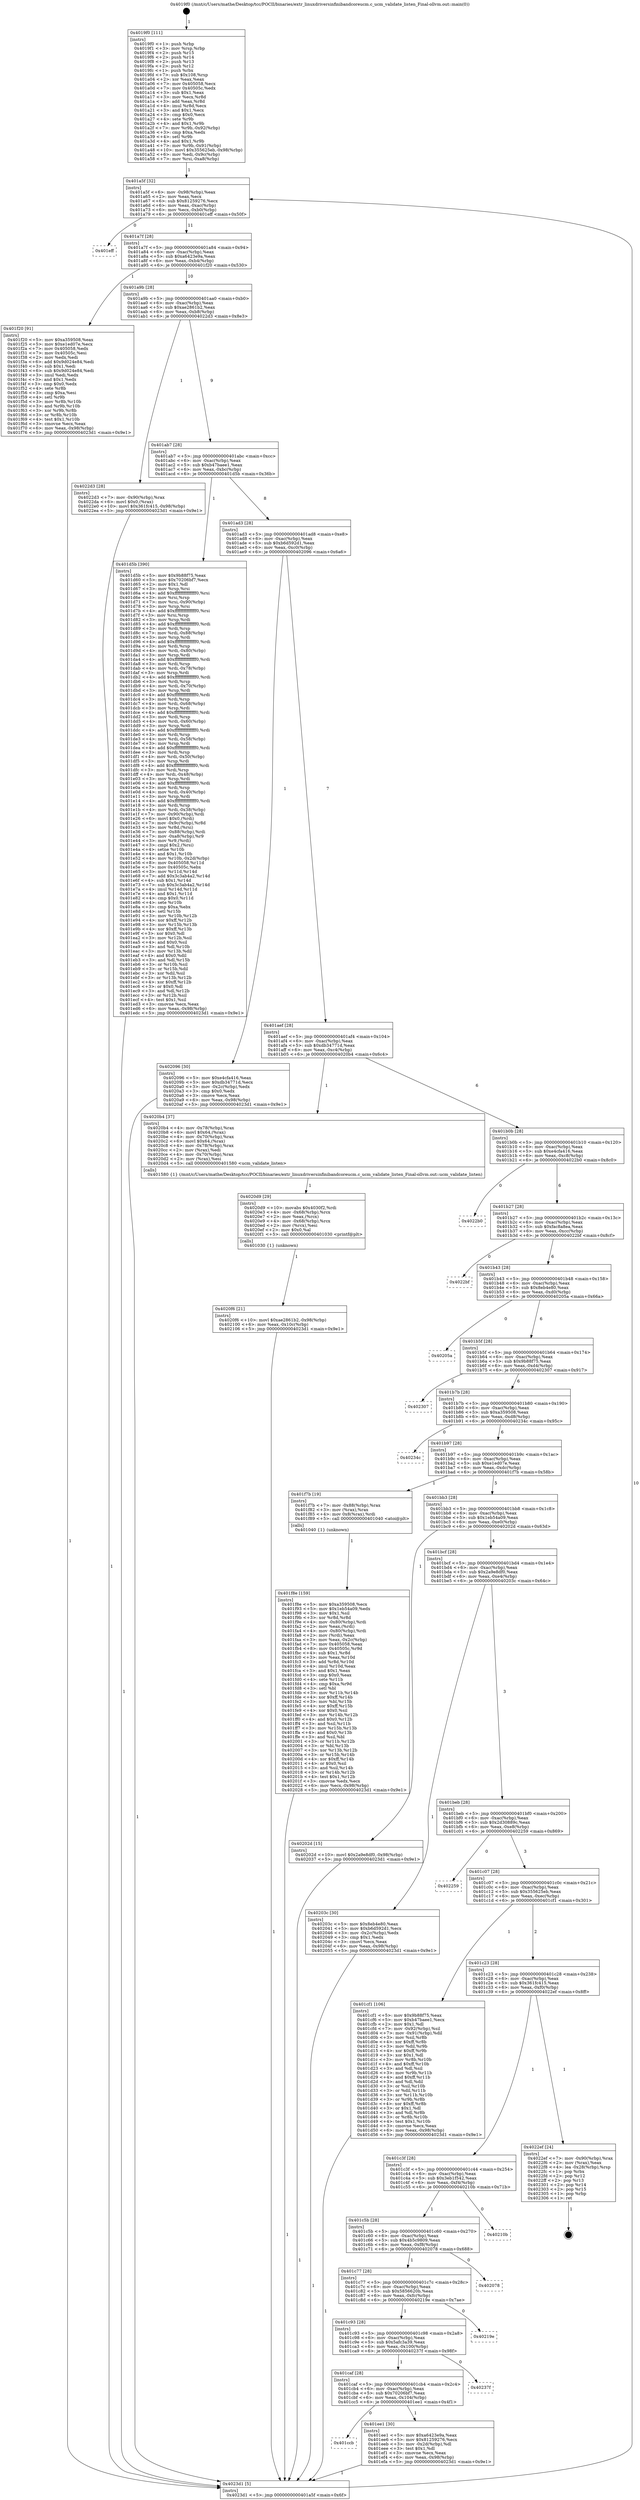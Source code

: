 digraph "0x4019f0" {
  label = "0x4019f0 (/mnt/c/Users/mathe/Desktop/tcc/POCII/binaries/extr_linuxdriversinfinibandcoreucm.c_ucm_validate_listen_Final-ollvm.out::main(0))"
  labelloc = "t"
  node[shape=record]

  Entry [label="",width=0.3,height=0.3,shape=circle,fillcolor=black,style=filled]
  "0x401a5f" [label="{
     0x401a5f [32]\l
     | [instrs]\l
     &nbsp;&nbsp;0x401a5f \<+6\>: mov -0x98(%rbp),%eax\l
     &nbsp;&nbsp;0x401a65 \<+2\>: mov %eax,%ecx\l
     &nbsp;&nbsp;0x401a67 \<+6\>: sub $0x81259276,%ecx\l
     &nbsp;&nbsp;0x401a6d \<+6\>: mov %eax,-0xac(%rbp)\l
     &nbsp;&nbsp;0x401a73 \<+6\>: mov %ecx,-0xb0(%rbp)\l
     &nbsp;&nbsp;0x401a79 \<+6\>: je 0000000000401eff \<main+0x50f\>\l
  }"]
  "0x401eff" [label="{
     0x401eff\l
  }", style=dashed]
  "0x401a7f" [label="{
     0x401a7f [28]\l
     | [instrs]\l
     &nbsp;&nbsp;0x401a7f \<+5\>: jmp 0000000000401a84 \<main+0x94\>\l
     &nbsp;&nbsp;0x401a84 \<+6\>: mov -0xac(%rbp),%eax\l
     &nbsp;&nbsp;0x401a8a \<+5\>: sub $0xa6423e9a,%eax\l
     &nbsp;&nbsp;0x401a8f \<+6\>: mov %eax,-0xb4(%rbp)\l
     &nbsp;&nbsp;0x401a95 \<+6\>: je 0000000000401f20 \<main+0x530\>\l
  }"]
  Exit [label="",width=0.3,height=0.3,shape=circle,fillcolor=black,style=filled,peripheries=2]
  "0x401f20" [label="{
     0x401f20 [91]\l
     | [instrs]\l
     &nbsp;&nbsp;0x401f20 \<+5\>: mov $0xa359508,%eax\l
     &nbsp;&nbsp;0x401f25 \<+5\>: mov $0xe1ed07e,%ecx\l
     &nbsp;&nbsp;0x401f2a \<+7\>: mov 0x405058,%edx\l
     &nbsp;&nbsp;0x401f31 \<+7\>: mov 0x40505c,%esi\l
     &nbsp;&nbsp;0x401f38 \<+2\>: mov %edx,%edi\l
     &nbsp;&nbsp;0x401f3a \<+6\>: add $0x9d024e84,%edi\l
     &nbsp;&nbsp;0x401f40 \<+3\>: sub $0x1,%edi\l
     &nbsp;&nbsp;0x401f43 \<+6\>: sub $0x9d024e84,%edi\l
     &nbsp;&nbsp;0x401f49 \<+3\>: imul %edi,%edx\l
     &nbsp;&nbsp;0x401f4c \<+3\>: and $0x1,%edx\l
     &nbsp;&nbsp;0x401f4f \<+3\>: cmp $0x0,%edx\l
     &nbsp;&nbsp;0x401f52 \<+4\>: sete %r8b\l
     &nbsp;&nbsp;0x401f56 \<+3\>: cmp $0xa,%esi\l
     &nbsp;&nbsp;0x401f59 \<+4\>: setl %r9b\l
     &nbsp;&nbsp;0x401f5d \<+3\>: mov %r8b,%r10b\l
     &nbsp;&nbsp;0x401f60 \<+3\>: and %r9b,%r10b\l
     &nbsp;&nbsp;0x401f63 \<+3\>: xor %r9b,%r8b\l
     &nbsp;&nbsp;0x401f66 \<+3\>: or %r8b,%r10b\l
     &nbsp;&nbsp;0x401f69 \<+4\>: test $0x1,%r10b\l
     &nbsp;&nbsp;0x401f6d \<+3\>: cmovne %ecx,%eax\l
     &nbsp;&nbsp;0x401f70 \<+6\>: mov %eax,-0x98(%rbp)\l
     &nbsp;&nbsp;0x401f76 \<+5\>: jmp 00000000004023d1 \<main+0x9e1\>\l
  }"]
  "0x401a9b" [label="{
     0x401a9b [28]\l
     | [instrs]\l
     &nbsp;&nbsp;0x401a9b \<+5\>: jmp 0000000000401aa0 \<main+0xb0\>\l
     &nbsp;&nbsp;0x401aa0 \<+6\>: mov -0xac(%rbp),%eax\l
     &nbsp;&nbsp;0x401aa6 \<+5\>: sub $0xae2861b2,%eax\l
     &nbsp;&nbsp;0x401aab \<+6\>: mov %eax,-0xb8(%rbp)\l
     &nbsp;&nbsp;0x401ab1 \<+6\>: je 00000000004022d3 \<main+0x8e3\>\l
  }"]
  "0x4020f6" [label="{
     0x4020f6 [21]\l
     | [instrs]\l
     &nbsp;&nbsp;0x4020f6 \<+10\>: movl $0xae2861b2,-0x98(%rbp)\l
     &nbsp;&nbsp;0x402100 \<+6\>: mov %eax,-0x10c(%rbp)\l
     &nbsp;&nbsp;0x402106 \<+5\>: jmp 00000000004023d1 \<main+0x9e1\>\l
  }"]
  "0x4022d3" [label="{
     0x4022d3 [28]\l
     | [instrs]\l
     &nbsp;&nbsp;0x4022d3 \<+7\>: mov -0x90(%rbp),%rax\l
     &nbsp;&nbsp;0x4022da \<+6\>: movl $0x0,(%rax)\l
     &nbsp;&nbsp;0x4022e0 \<+10\>: movl $0x361fc415,-0x98(%rbp)\l
     &nbsp;&nbsp;0x4022ea \<+5\>: jmp 00000000004023d1 \<main+0x9e1\>\l
  }"]
  "0x401ab7" [label="{
     0x401ab7 [28]\l
     | [instrs]\l
     &nbsp;&nbsp;0x401ab7 \<+5\>: jmp 0000000000401abc \<main+0xcc\>\l
     &nbsp;&nbsp;0x401abc \<+6\>: mov -0xac(%rbp),%eax\l
     &nbsp;&nbsp;0x401ac2 \<+5\>: sub $0xb47baee1,%eax\l
     &nbsp;&nbsp;0x401ac7 \<+6\>: mov %eax,-0xbc(%rbp)\l
     &nbsp;&nbsp;0x401acd \<+6\>: je 0000000000401d5b \<main+0x36b\>\l
  }"]
  "0x4020d9" [label="{
     0x4020d9 [29]\l
     | [instrs]\l
     &nbsp;&nbsp;0x4020d9 \<+10\>: movabs $0x4030f2,%rdi\l
     &nbsp;&nbsp;0x4020e3 \<+4\>: mov -0x68(%rbp),%rcx\l
     &nbsp;&nbsp;0x4020e7 \<+2\>: mov %eax,(%rcx)\l
     &nbsp;&nbsp;0x4020e9 \<+4\>: mov -0x68(%rbp),%rcx\l
     &nbsp;&nbsp;0x4020ed \<+2\>: mov (%rcx),%esi\l
     &nbsp;&nbsp;0x4020ef \<+2\>: mov $0x0,%al\l
     &nbsp;&nbsp;0x4020f1 \<+5\>: call 0000000000401030 \<printf@plt\>\l
     | [calls]\l
     &nbsp;&nbsp;0x401030 \{1\} (unknown)\l
  }"]
  "0x401d5b" [label="{
     0x401d5b [390]\l
     | [instrs]\l
     &nbsp;&nbsp;0x401d5b \<+5\>: mov $0x9b88f75,%eax\l
     &nbsp;&nbsp;0x401d60 \<+5\>: mov $0x70206bf7,%ecx\l
     &nbsp;&nbsp;0x401d65 \<+2\>: mov $0x1,%dl\l
     &nbsp;&nbsp;0x401d67 \<+3\>: mov %rsp,%rsi\l
     &nbsp;&nbsp;0x401d6a \<+4\>: add $0xfffffffffffffff0,%rsi\l
     &nbsp;&nbsp;0x401d6e \<+3\>: mov %rsi,%rsp\l
     &nbsp;&nbsp;0x401d71 \<+7\>: mov %rsi,-0x90(%rbp)\l
     &nbsp;&nbsp;0x401d78 \<+3\>: mov %rsp,%rsi\l
     &nbsp;&nbsp;0x401d7b \<+4\>: add $0xfffffffffffffff0,%rsi\l
     &nbsp;&nbsp;0x401d7f \<+3\>: mov %rsi,%rsp\l
     &nbsp;&nbsp;0x401d82 \<+3\>: mov %rsp,%rdi\l
     &nbsp;&nbsp;0x401d85 \<+4\>: add $0xfffffffffffffff0,%rdi\l
     &nbsp;&nbsp;0x401d89 \<+3\>: mov %rdi,%rsp\l
     &nbsp;&nbsp;0x401d8c \<+7\>: mov %rdi,-0x88(%rbp)\l
     &nbsp;&nbsp;0x401d93 \<+3\>: mov %rsp,%rdi\l
     &nbsp;&nbsp;0x401d96 \<+4\>: add $0xfffffffffffffff0,%rdi\l
     &nbsp;&nbsp;0x401d9a \<+3\>: mov %rdi,%rsp\l
     &nbsp;&nbsp;0x401d9d \<+4\>: mov %rdi,-0x80(%rbp)\l
     &nbsp;&nbsp;0x401da1 \<+3\>: mov %rsp,%rdi\l
     &nbsp;&nbsp;0x401da4 \<+4\>: add $0xfffffffffffffff0,%rdi\l
     &nbsp;&nbsp;0x401da8 \<+3\>: mov %rdi,%rsp\l
     &nbsp;&nbsp;0x401dab \<+4\>: mov %rdi,-0x78(%rbp)\l
     &nbsp;&nbsp;0x401daf \<+3\>: mov %rsp,%rdi\l
     &nbsp;&nbsp;0x401db2 \<+4\>: add $0xfffffffffffffff0,%rdi\l
     &nbsp;&nbsp;0x401db6 \<+3\>: mov %rdi,%rsp\l
     &nbsp;&nbsp;0x401db9 \<+4\>: mov %rdi,-0x70(%rbp)\l
     &nbsp;&nbsp;0x401dbd \<+3\>: mov %rsp,%rdi\l
     &nbsp;&nbsp;0x401dc0 \<+4\>: add $0xfffffffffffffff0,%rdi\l
     &nbsp;&nbsp;0x401dc4 \<+3\>: mov %rdi,%rsp\l
     &nbsp;&nbsp;0x401dc7 \<+4\>: mov %rdi,-0x68(%rbp)\l
     &nbsp;&nbsp;0x401dcb \<+3\>: mov %rsp,%rdi\l
     &nbsp;&nbsp;0x401dce \<+4\>: add $0xfffffffffffffff0,%rdi\l
     &nbsp;&nbsp;0x401dd2 \<+3\>: mov %rdi,%rsp\l
     &nbsp;&nbsp;0x401dd5 \<+4\>: mov %rdi,-0x60(%rbp)\l
     &nbsp;&nbsp;0x401dd9 \<+3\>: mov %rsp,%rdi\l
     &nbsp;&nbsp;0x401ddc \<+4\>: add $0xfffffffffffffff0,%rdi\l
     &nbsp;&nbsp;0x401de0 \<+3\>: mov %rdi,%rsp\l
     &nbsp;&nbsp;0x401de3 \<+4\>: mov %rdi,-0x58(%rbp)\l
     &nbsp;&nbsp;0x401de7 \<+3\>: mov %rsp,%rdi\l
     &nbsp;&nbsp;0x401dea \<+4\>: add $0xfffffffffffffff0,%rdi\l
     &nbsp;&nbsp;0x401dee \<+3\>: mov %rdi,%rsp\l
     &nbsp;&nbsp;0x401df1 \<+4\>: mov %rdi,-0x50(%rbp)\l
     &nbsp;&nbsp;0x401df5 \<+3\>: mov %rsp,%rdi\l
     &nbsp;&nbsp;0x401df8 \<+4\>: add $0xfffffffffffffff0,%rdi\l
     &nbsp;&nbsp;0x401dfc \<+3\>: mov %rdi,%rsp\l
     &nbsp;&nbsp;0x401dff \<+4\>: mov %rdi,-0x48(%rbp)\l
     &nbsp;&nbsp;0x401e03 \<+3\>: mov %rsp,%rdi\l
     &nbsp;&nbsp;0x401e06 \<+4\>: add $0xfffffffffffffff0,%rdi\l
     &nbsp;&nbsp;0x401e0a \<+3\>: mov %rdi,%rsp\l
     &nbsp;&nbsp;0x401e0d \<+4\>: mov %rdi,-0x40(%rbp)\l
     &nbsp;&nbsp;0x401e11 \<+3\>: mov %rsp,%rdi\l
     &nbsp;&nbsp;0x401e14 \<+4\>: add $0xfffffffffffffff0,%rdi\l
     &nbsp;&nbsp;0x401e18 \<+3\>: mov %rdi,%rsp\l
     &nbsp;&nbsp;0x401e1b \<+4\>: mov %rdi,-0x38(%rbp)\l
     &nbsp;&nbsp;0x401e1f \<+7\>: mov -0x90(%rbp),%rdi\l
     &nbsp;&nbsp;0x401e26 \<+6\>: movl $0x0,(%rdi)\l
     &nbsp;&nbsp;0x401e2c \<+7\>: mov -0x9c(%rbp),%r8d\l
     &nbsp;&nbsp;0x401e33 \<+3\>: mov %r8d,(%rsi)\l
     &nbsp;&nbsp;0x401e36 \<+7\>: mov -0x88(%rbp),%rdi\l
     &nbsp;&nbsp;0x401e3d \<+7\>: mov -0xa8(%rbp),%r9\l
     &nbsp;&nbsp;0x401e44 \<+3\>: mov %r9,(%rdi)\l
     &nbsp;&nbsp;0x401e47 \<+3\>: cmpl $0x2,(%rsi)\l
     &nbsp;&nbsp;0x401e4a \<+4\>: setne %r10b\l
     &nbsp;&nbsp;0x401e4e \<+4\>: and $0x1,%r10b\l
     &nbsp;&nbsp;0x401e52 \<+4\>: mov %r10b,-0x2d(%rbp)\l
     &nbsp;&nbsp;0x401e56 \<+8\>: mov 0x405058,%r11d\l
     &nbsp;&nbsp;0x401e5e \<+7\>: mov 0x40505c,%ebx\l
     &nbsp;&nbsp;0x401e65 \<+3\>: mov %r11d,%r14d\l
     &nbsp;&nbsp;0x401e68 \<+7\>: add $0x3c3ab4a2,%r14d\l
     &nbsp;&nbsp;0x401e6f \<+4\>: sub $0x1,%r14d\l
     &nbsp;&nbsp;0x401e73 \<+7\>: sub $0x3c3ab4a2,%r14d\l
     &nbsp;&nbsp;0x401e7a \<+4\>: imul %r14d,%r11d\l
     &nbsp;&nbsp;0x401e7e \<+4\>: and $0x1,%r11d\l
     &nbsp;&nbsp;0x401e82 \<+4\>: cmp $0x0,%r11d\l
     &nbsp;&nbsp;0x401e86 \<+4\>: sete %r10b\l
     &nbsp;&nbsp;0x401e8a \<+3\>: cmp $0xa,%ebx\l
     &nbsp;&nbsp;0x401e8d \<+4\>: setl %r15b\l
     &nbsp;&nbsp;0x401e91 \<+3\>: mov %r10b,%r12b\l
     &nbsp;&nbsp;0x401e94 \<+4\>: xor $0xff,%r12b\l
     &nbsp;&nbsp;0x401e98 \<+3\>: mov %r15b,%r13b\l
     &nbsp;&nbsp;0x401e9b \<+4\>: xor $0xff,%r13b\l
     &nbsp;&nbsp;0x401e9f \<+3\>: xor $0x0,%dl\l
     &nbsp;&nbsp;0x401ea2 \<+3\>: mov %r12b,%sil\l
     &nbsp;&nbsp;0x401ea5 \<+4\>: and $0x0,%sil\l
     &nbsp;&nbsp;0x401ea9 \<+3\>: and %dl,%r10b\l
     &nbsp;&nbsp;0x401eac \<+3\>: mov %r13b,%dil\l
     &nbsp;&nbsp;0x401eaf \<+4\>: and $0x0,%dil\l
     &nbsp;&nbsp;0x401eb3 \<+3\>: and %dl,%r15b\l
     &nbsp;&nbsp;0x401eb6 \<+3\>: or %r10b,%sil\l
     &nbsp;&nbsp;0x401eb9 \<+3\>: or %r15b,%dil\l
     &nbsp;&nbsp;0x401ebc \<+3\>: xor %dil,%sil\l
     &nbsp;&nbsp;0x401ebf \<+3\>: or %r13b,%r12b\l
     &nbsp;&nbsp;0x401ec2 \<+4\>: xor $0xff,%r12b\l
     &nbsp;&nbsp;0x401ec6 \<+3\>: or $0x0,%dl\l
     &nbsp;&nbsp;0x401ec9 \<+3\>: and %dl,%r12b\l
     &nbsp;&nbsp;0x401ecc \<+3\>: or %r12b,%sil\l
     &nbsp;&nbsp;0x401ecf \<+4\>: test $0x1,%sil\l
     &nbsp;&nbsp;0x401ed3 \<+3\>: cmovne %ecx,%eax\l
     &nbsp;&nbsp;0x401ed6 \<+6\>: mov %eax,-0x98(%rbp)\l
     &nbsp;&nbsp;0x401edc \<+5\>: jmp 00000000004023d1 \<main+0x9e1\>\l
  }"]
  "0x401ad3" [label="{
     0x401ad3 [28]\l
     | [instrs]\l
     &nbsp;&nbsp;0x401ad3 \<+5\>: jmp 0000000000401ad8 \<main+0xe8\>\l
     &nbsp;&nbsp;0x401ad8 \<+6\>: mov -0xac(%rbp),%eax\l
     &nbsp;&nbsp;0x401ade \<+5\>: sub $0xb6d592d1,%eax\l
     &nbsp;&nbsp;0x401ae3 \<+6\>: mov %eax,-0xc0(%rbp)\l
     &nbsp;&nbsp;0x401ae9 \<+6\>: je 0000000000402096 \<main+0x6a6\>\l
  }"]
  "0x401f8e" [label="{
     0x401f8e [159]\l
     | [instrs]\l
     &nbsp;&nbsp;0x401f8e \<+5\>: mov $0xa359508,%ecx\l
     &nbsp;&nbsp;0x401f93 \<+5\>: mov $0x1eb54a09,%edx\l
     &nbsp;&nbsp;0x401f98 \<+3\>: mov $0x1,%sil\l
     &nbsp;&nbsp;0x401f9b \<+3\>: xor %r8d,%r8d\l
     &nbsp;&nbsp;0x401f9e \<+4\>: mov -0x80(%rbp),%rdi\l
     &nbsp;&nbsp;0x401fa2 \<+2\>: mov %eax,(%rdi)\l
     &nbsp;&nbsp;0x401fa4 \<+4\>: mov -0x80(%rbp),%rdi\l
     &nbsp;&nbsp;0x401fa8 \<+2\>: mov (%rdi),%eax\l
     &nbsp;&nbsp;0x401faa \<+3\>: mov %eax,-0x2c(%rbp)\l
     &nbsp;&nbsp;0x401fad \<+7\>: mov 0x405058,%eax\l
     &nbsp;&nbsp;0x401fb4 \<+8\>: mov 0x40505c,%r9d\l
     &nbsp;&nbsp;0x401fbc \<+4\>: sub $0x1,%r8d\l
     &nbsp;&nbsp;0x401fc0 \<+3\>: mov %eax,%r10d\l
     &nbsp;&nbsp;0x401fc3 \<+3\>: add %r8d,%r10d\l
     &nbsp;&nbsp;0x401fc6 \<+4\>: imul %r10d,%eax\l
     &nbsp;&nbsp;0x401fca \<+3\>: and $0x1,%eax\l
     &nbsp;&nbsp;0x401fcd \<+3\>: cmp $0x0,%eax\l
     &nbsp;&nbsp;0x401fd0 \<+4\>: sete %r11b\l
     &nbsp;&nbsp;0x401fd4 \<+4\>: cmp $0xa,%r9d\l
     &nbsp;&nbsp;0x401fd8 \<+3\>: setl %bl\l
     &nbsp;&nbsp;0x401fdb \<+3\>: mov %r11b,%r14b\l
     &nbsp;&nbsp;0x401fde \<+4\>: xor $0xff,%r14b\l
     &nbsp;&nbsp;0x401fe2 \<+3\>: mov %bl,%r15b\l
     &nbsp;&nbsp;0x401fe5 \<+4\>: xor $0xff,%r15b\l
     &nbsp;&nbsp;0x401fe9 \<+4\>: xor $0x0,%sil\l
     &nbsp;&nbsp;0x401fed \<+3\>: mov %r14b,%r12b\l
     &nbsp;&nbsp;0x401ff0 \<+4\>: and $0x0,%r12b\l
     &nbsp;&nbsp;0x401ff4 \<+3\>: and %sil,%r11b\l
     &nbsp;&nbsp;0x401ff7 \<+3\>: mov %r15b,%r13b\l
     &nbsp;&nbsp;0x401ffa \<+4\>: and $0x0,%r13b\l
     &nbsp;&nbsp;0x401ffe \<+3\>: and %sil,%bl\l
     &nbsp;&nbsp;0x402001 \<+3\>: or %r11b,%r12b\l
     &nbsp;&nbsp;0x402004 \<+3\>: or %bl,%r13b\l
     &nbsp;&nbsp;0x402007 \<+3\>: xor %r13b,%r12b\l
     &nbsp;&nbsp;0x40200a \<+3\>: or %r15b,%r14b\l
     &nbsp;&nbsp;0x40200d \<+4\>: xor $0xff,%r14b\l
     &nbsp;&nbsp;0x402011 \<+4\>: or $0x0,%sil\l
     &nbsp;&nbsp;0x402015 \<+3\>: and %sil,%r14b\l
     &nbsp;&nbsp;0x402018 \<+3\>: or %r14b,%r12b\l
     &nbsp;&nbsp;0x40201b \<+4\>: test $0x1,%r12b\l
     &nbsp;&nbsp;0x40201f \<+3\>: cmovne %edx,%ecx\l
     &nbsp;&nbsp;0x402022 \<+6\>: mov %ecx,-0x98(%rbp)\l
     &nbsp;&nbsp;0x402028 \<+5\>: jmp 00000000004023d1 \<main+0x9e1\>\l
  }"]
  "0x402096" [label="{
     0x402096 [30]\l
     | [instrs]\l
     &nbsp;&nbsp;0x402096 \<+5\>: mov $0xe4cfa416,%eax\l
     &nbsp;&nbsp;0x40209b \<+5\>: mov $0xdb34771d,%ecx\l
     &nbsp;&nbsp;0x4020a0 \<+3\>: mov -0x2c(%rbp),%edx\l
     &nbsp;&nbsp;0x4020a3 \<+3\>: cmp $0x0,%edx\l
     &nbsp;&nbsp;0x4020a6 \<+3\>: cmove %ecx,%eax\l
     &nbsp;&nbsp;0x4020a9 \<+6\>: mov %eax,-0x98(%rbp)\l
     &nbsp;&nbsp;0x4020af \<+5\>: jmp 00000000004023d1 \<main+0x9e1\>\l
  }"]
  "0x401aef" [label="{
     0x401aef [28]\l
     | [instrs]\l
     &nbsp;&nbsp;0x401aef \<+5\>: jmp 0000000000401af4 \<main+0x104\>\l
     &nbsp;&nbsp;0x401af4 \<+6\>: mov -0xac(%rbp),%eax\l
     &nbsp;&nbsp;0x401afa \<+5\>: sub $0xdb34771d,%eax\l
     &nbsp;&nbsp;0x401aff \<+6\>: mov %eax,-0xc4(%rbp)\l
     &nbsp;&nbsp;0x401b05 \<+6\>: je 00000000004020b4 \<main+0x6c4\>\l
  }"]
  "0x401ccb" [label="{
     0x401ccb\l
  }", style=dashed]
  "0x4020b4" [label="{
     0x4020b4 [37]\l
     | [instrs]\l
     &nbsp;&nbsp;0x4020b4 \<+4\>: mov -0x78(%rbp),%rax\l
     &nbsp;&nbsp;0x4020b8 \<+6\>: movl $0x64,(%rax)\l
     &nbsp;&nbsp;0x4020be \<+4\>: mov -0x70(%rbp),%rax\l
     &nbsp;&nbsp;0x4020c2 \<+6\>: movl $0x64,(%rax)\l
     &nbsp;&nbsp;0x4020c8 \<+4\>: mov -0x78(%rbp),%rax\l
     &nbsp;&nbsp;0x4020cc \<+2\>: mov (%rax),%edi\l
     &nbsp;&nbsp;0x4020ce \<+4\>: mov -0x70(%rbp),%rax\l
     &nbsp;&nbsp;0x4020d2 \<+2\>: mov (%rax),%esi\l
     &nbsp;&nbsp;0x4020d4 \<+5\>: call 0000000000401580 \<ucm_validate_listen\>\l
     | [calls]\l
     &nbsp;&nbsp;0x401580 \{1\} (/mnt/c/Users/mathe/Desktop/tcc/POCII/binaries/extr_linuxdriversinfinibandcoreucm.c_ucm_validate_listen_Final-ollvm.out::ucm_validate_listen)\l
  }"]
  "0x401b0b" [label="{
     0x401b0b [28]\l
     | [instrs]\l
     &nbsp;&nbsp;0x401b0b \<+5\>: jmp 0000000000401b10 \<main+0x120\>\l
     &nbsp;&nbsp;0x401b10 \<+6\>: mov -0xac(%rbp),%eax\l
     &nbsp;&nbsp;0x401b16 \<+5\>: sub $0xe4cfa416,%eax\l
     &nbsp;&nbsp;0x401b1b \<+6\>: mov %eax,-0xc8(%rbp)\l
     &nbsp;&nbsp;0x401b21 \<+6\>: je 00000000004022b0 \<main+0x8c0\>\l
  }"]
  "0x401ee1" [label="{
     0x401ee1 [30]\l
     | [instrs]\l
     &nbsp;&nbsp;0x401ee1 \<+5\>: mov $0xa6423e9a,%eax\l
     &nbsp;&nbsp;0x401ee6 \<+5\>: mov $0x81259276,%ecx\l
     &nbsp;&nbsp;0x401eeb \<+3\>: mov -0x2d(%rbp),%dl\l
     &nbsp;&nbsp;0x401eee \<+3\>: test $0x1,%dl\l
     &nbsp;&nbsp;0x401ef1 \<+3\>: cmovne %ecx,%eax\l
     &nbsp;&nbsp;0x401ef4 \<+6\>: mov %eax,-0x98(%rbp)\l
     &nbsp;&nbsp;0x401efa \<+5\>: jmp 00000000004023d1 \<main+0x9e1\>\l
  }"]
  "0x4022b0" [label="{
     0x4022b0\l
  }", style=dashed]
  "0x401b27" [label="{
     0x401b27 [28]\l
     | [instrs]\l
     &nbsp;&nbsp;0x401b27 \<+5\>: jmp 0000000000401b2c \<main+0x13c\>\l
     &nbsp;&nbsp;0x401b2c \<+6\>: mov -0xac(%rbp),%eax\l
     &nbsp;&nbsp;0x401b32 \<+5\>: sub $0xfac8a8ea,%eax\l
     &nbsp;&nbsp;0x401b37 \<+6\>: mov %eax,-0xcc(%rbp)\l
     &nbsp;&nbsp;0x401b3d \<+6\>: je 00000000004022bf \<main+0x8cf\>\l
  }"]
  "0x401caf" [label="{
     0x401caf [28]\l
     | [instrs]\l
     &nbsp;&nbsp;0x401caf \<+5\>: jmp 0000000000401cb4 \<main+0x2c4\>\l
     &nbsp;&nbsp;0x401cb4 \<+6\>: mov -0xac(%rbp),%eax\l
     &nbsp;&nbsp;0x401cba \<+5\>: sub $0x70206bf7,%eax\l
     &nbsp;&nbsp;0x401cbf \<+6\>: mov %eax,-0x104(%rbp)\l
     &nbsp;&nbsp;0x401cc5 \<+6\>: je 0000000000401ee1 \<main+0x4f1\>\l
  }"]
  "0x4022bf" [label="{
     0x4022bf\l
  }", style=dashed]
  "0x401b43" [label="{
     0x401b43 [28]\l
     | [instrs]\l
     &nbsp;&nbsp;0x401b43 \<+5\>: jmp 0000000000401b48 \<main+0x158\>\l
     &nbsp;&nbsp;0x401b48 \<+6\>: mov -0xac(%rbp),%eax\l
     &nbsp;&nbsp;0x401b4e \<+5\>: sub $0x8eb4e80,%eax\l
     &nbsp;&nbsp;0x401b53 \<+6\>: mov %eax,-0xd0(%rbp)\l
     &nbsp;&nbsp;0x401b59 \<+6\>: je 000000000040205a \<main+0x66a\>\l
  }"]
  "0x40237f" [label="{
     0x40237f\l
  }", style=dashed]
  "0x40205a" [label="{
     0x40205a\l
  }", style=dashed]
  "0x401b5f" [label="{
     0x401b5f [28]\l
     | [instrs]\l
     &nbsp;&nbsp;0x401b5f \<+5\>: jmp 0000000000401b64 \<main+0x174\>\l
     &nbsp;&nbsp;0x401b64 \<+6\>: mov -0xac(%rbp),%eax\l
     &nbsp;&nbsp;0x401b6a \<+5\>: sub $0x9b88f75,%eax\l
     &nbsp;&nbsp;0x401b6f \<+6\>: mov %eax,-0xd4(%rbp)\l
     &nbsp;&nbsp;0x401b75 \<+6\>: je 0000000000402307 \<main+0x917\>\l
  }"]
  "0x401c93" [label="{
     0x401c93 [28]\l
     | [instrs]\l
     &nbsp;&nbsp;0x401c93 \<+5\>: jmp 0000000000401c98 \<main+0x2a8\>\l
     &nbsp;&nbsp;0x401c98 \<+6\>: mov -0xac(%rbp),%eax\l
     &nbsp;&nbsp;0x401c9e \<+5\>: sub $0x5afc3a39,%eax\l
     &nbsp;&nbsp;0x401ca3 \<+6\>: mov %eax,-0x100(%rbp)\l
     &nbsp;&nbsp;0x401ca9 \<+6\>: je 000000000040237f \<main+0x98f\>\l
  }"]
  "0x402307" [label="{
     0x402307\l
  }", style=dashed]
  "0x401b7b" [label="{
     0x401b7b [28]\l
     | [instrs]\l
     &nbsp;&nbsp;0x401b7b \<+5\>: jmp 0000000000401b80 \<main+0x190\>\l
     &nbsp;&nbsp;0x401b80 \<+6\>: mov -0xac(%rbp),%eax\l
     &nbsp;&nbsp;0x401b86 \<+5\>: sub $0xa359508,%eax\l
     &nbsp;&nbsp;0x401b8b \<+6\>: mov %eax,-0xd8(%rbp)\l
     &nbsp;&nbsp;0x401b91 \<+6\>: je 000000000040234c \<main+0x95c\>\l
  }"]
  "0x40219e" [label="{
     0x40219e\l
  }", style=dashed]
  "0x40234c" [label="{
     0x40234c\l
  }", style=dashed]
  "0x401b97" [label="{
     0x401b97 [28]\l
     | [instrs]\l
     &nbsp;&nbsp;0x401b97 \<+5\>: jmp 0000000000401b9c \<main+0x1ac\>\l
     &nbsp;&nbsp;0x401b9c \<+6\>: mov -0xac(%rbp),%eax\l
     &nbsp;&nbsp;0x401ba2 \<+5\>: sub $0xe1ed07e,%eax\l
     &nbsp;&nbsp;0x401ba7 \<+6\>: mov %eax,-0xdc(%rbp)\l
     &nbsp;&nbsp;0x401bad \<+6\>: je 0000000000401f7b \<main+0x58b\>\l
  }"]
  "0x401c77" [label="{
     0x401c77 [28]\l
     | [instrs]\l
     &nbsp;&nbsp;0x401c77 \<+5\>: jmp 0000000000401c7c \<main+0x28c\>\l
     &nbsp;&nbsp;0x401c7c \<+6\>: mov -0xac(%rbp),%eax\l
     &nbsp;&nbsp;0x401c82 \<+5\>: sub $0x5856620b,%eax\l
     &nbsp;&nbsp;0x401c87 \<+6\>: mov %eax,-0xfc(%rbp)\l
     &nbsp;&nbsp;0x401c8d \<+6\>: je 000000000040219e \<main+0x7ae\>\l
  }"]
  "0x401f7b" [label="{
     0x401f7b [19]\l
     | [instrs]\l
     &nbsp;&nbsp;0x401f7b \<+7\>: mov -0x88(%rbp),%rax\l
     &nbsp;&nbsp;0x401f82 \<+3\>: mov (%rax),%rax\l
     &nbsp;&nbsp;0x401f85 \<+4\>: mov 0x8(%rax),%rdi\l
     &nbsp;&nbsp;0x401f89 \<+5\>: call 0000000000401040 \<atoi@plt\>\l
     | [calls]\l
     &nbsp;&nbsp;0x401040 \{1\} (unknown)\l
  }"]
  "0x401bb3" [label="{
     0x401bb3 [28]\l
     | [instrs]\l
     &nbsp;&nbsp;0x401bb3 \<+5\>: jmp 0000000000401bb8 \<main+0x1c8\>\l
     &nbsp;&nbsp;0x401bb8 \<+6\>: mov -0xac(%rbp),%eax\l
     &nbsp;&nbsp;0x401bbe \<+5\>: sub $0x1eb54a09,%eax\l
     &nbsp;&nbsp;0x401bc3 \<+6\>: mov %eax,-0xe0(%rbp)\l
     &nbsp;&nbsp;0x401bc9 \<+6\>: je 000000000040202d \<main+0x63d\>\l
  }"]
  "0x402078" [label="{
     0x402078\l
  }", style=dashed]
  "0x40202d" [label="{
     0x40202d [15]\l
     | [instrs]\l
     &nbsp;&nbsp;0x40202d \<+10\>: movl $0x2a9e8df0,-0x98(%rbp)\l
     &nbsp;&nbsp;0x402037 \<+5\>: jmp 00000000004023d1 \<main+0x9e1\>\l
  }"]
  "0x401bcf" [label="{
     0x401bcf [28]\l
     | [instrs]\l
     &nbsp;&nbsp;0x401bcf \<+5\>: jmp 0000000000401bd4 \<main+0x1e4\>\l
     &nbsp;&nbsp;0x401bd4 \<+6\>: mov -0xac(%rbp),%eax\l
     &nbsp;&nbsp;0x401bda \<+5\>: sub $0x2a9e8df0,%eax\l
     &nbsp;&nbsp;0x401bdf \<+6\>: mov %eax,-0xe4(%rbp)\l
     &nbsp;&nbsp;0x401be5 \<+6\>: je 000000000040203c \<main+0x64c\>\l
  }"]
  "0x401c5b" [label="{
     0x401c5b [28]\l
     | [instrs]\l
     &nbsp;&nbsp;0x401c5b \<+5\>: jmp 0000000000401c60 \<main+0x270\>\l
     &nbsp;&nbsp;0x401c60 \<+6\>: mov -0xac(%rbp),%eax\l
     &nbsp;&nbsp;0x401c66 \<+5\>: sub $0x4b5c9809,%eax\l
     &nbsp;&nbsp;0x401c6b \<+6\>: mov %eax,-0xf8(%rbp)\l
     &nbsp;&nbsp;0x401c71 \<+6\>: je 0000000000402078 \<main+0x688\>\l
  }"]
  "0x40203c" [label="{
     0x40203c [30]\l
     | [instrs]\l
     &nbsp;&nbsp;0x40203c \<+5\>: mov $0x8eb4e80,%eax\l
     &nbsp;&nbsp;0x402041 \<+5\>: mov $0xb6d592d1,%ecx\l
     &nbsp;&nbsp;0x402046 \<+3\>: mov -0x2c(%rbp),%edx\l
     &nbsp;&nbsp;0x402049 \<+3\>: cmp $0x1,%edx\l
     &nbsp;&nbsp;0x40204c \<+3\>: cmovl %ecx,%eax\l
     &nbsp;&nbsp;0x40204f \<+6\>: mov %eax,-0x98(%rbp)\l
     &nbsp;&nbsp;0x402055 \<+5\>: jmp 00000000004023d1 \<main+0x9e1\>\l
  }"]
  "0x401beb" [label="{
     0x401beb [28]\l
     | [instrs]\l
     &nbsp;&nbsp;0x401beb \<+5\>: jmp 0000000000401bf0 \<main+0x200\>\l
     &nbsp;&nbsp;0x401bf0 \<+6\>: mov -0xac(%rbp),%eax\l
     &nbsp;&nbsp;0x401bf6 \<+5\>: sub $0x2d30889c,%eax\l
     &nbsp;&nbsp;0x401bfb \<+6\>: mov %eax,-0xe8(%rbp)\l
     &nbsp;&nbsp;0x401c01 \<+6\>: je 0000000000402259 \<main+0x869\>\l
  }"]
  "0x40210b" [label="{
     0x40210b\l
  }", style=dashed]
  "0x402259" [label="{
     0x402259\l
  }", style=dashed]
  "0x401c07" [label="{
     0x401c07 [28]\l
     | [instrs]\l
     &nbsp;&nbsp;0x401c07 \<+5\>: jmp 0000000000401c0c \<main+0x21c\>\l
     &nbsp;&nbsp;0x401c0c \<+6\>: mov -0xac(%rbp),%eax\l
     &nbsp;&nbsp;0x401c12 \<+5\>: sub $0x355625eb,%eax\l
     &nbsp;&nbsp;0x401c17 \<+6\>: mov %eax,-0xec(%rbp)\l
     &nbsp;&nbsp;0x401c1d \<+6\>: je 0000000000401cf1 \<main+0x301\>\l
  }"]
  "0x401c3f" [label="{
     0x401c3f [28]\l
     | [instrs]\l
     &nbsp;&nbsp;0x401c3f \<+5\>: jmp 0000000000401c44 \<main+0x254\>\l
     &nbsp;&nbsp;0x401c44 \<+6\>: mov -0xac(%rbp),%eax\l
     &nbsp;&nbsp;0x401c4a \<+5\>: sub $0x3eb1f542,%eax\l
     &nbsp;&nbsp;0x401c4f \<+6\>: mov %eax,-0xf4(%rbp)\l
     &nbsp;&nbsp;0x401c55 \<+6\>: je 000000000040210b \<main+0x71b\>\l
  }"]
  "0x401cf1" [label="{
     0x401cf1 [106]\l
     | [instrs]\l
     &nbsp;&nbsp;0x401cf1 \<+5\>: mov $0x9b88f75,%eax\l
     &nbsp;&nbsp;0x401cf6 \<+5\>: mov $0xb47baee1,%ecx\l
     &nbsp;&nbsp;0x401cfb \<+2\>: mov $0x1,%dl\l
     &nbsp;&nbsp;0x401cfd \<+7\>: mov -0x92(%rbp),%sil\l
     &nbsp;&nbsp;0x401d04 \<+7\>: mov -0x91(%rbp),%dil\l
     &nbsp;&nbsp;0x401d0b \<+3\>: mov %sil,%r8b\l
     &nbsp;&nbsp;0x401d0e \<+4\>: xor $0xff,%r8b\l
     &nbsp;&nbsp;0x401d12 \<+3\>: mov %dil,%r9b\l
     &nbsp;&nbsp;0x401d15 \<+4\>: xor $0xff,%r9b\l
     &nbsp;&nbsp;0x401d19 \<+3\>: xor $0x1,%dl\l
     &nbsp;&nbsp;0x401d1c \<+3\>: mov %r8b,%r10b\l
     &nbsp;&nbsp;0x401d1f \<+4\>: and $0xff,%r10b\l
     &nbsp;&nbsp;0x401d23 \<+3\>: and %dl,%sil\l
     &nbsp;&nbsp;0x401d26 \<+3\>: mov %r9b,%r11b\l
     &nbsp;&nbsp;0x401d29 \<+4\>: and $0xff,%r11b\l
     &nbsp;&nbsp;0x401d2d \<+3\>: and %dl,%dil\l
     &nbsp;&nbsp;0x401d30 \<+3\>: or %sil,%r10b\l
     &nbsp;&nbsp;0x401d33 \<+3\>: or %dil,%r11b\l
     &nbsp;&nbsp;0x401d36 \<+3\>: xor %r11b,%r10b\l
     &nbsp;&nbsp;0x401d39 \<+3\>: or %r9b,%r8b\l
     &nbsp;&nbsp;0x401d3c \<+4\>: xor $0xff,%r8b\l
     &nbsp;&nbsp;0x401d40 \<+3\>: or $0x1,%dl\l
     &nbsp;&nbsp;0x401d43 \<+3\>: and %dl,%r8b\l
     &nbsp;&nbsp;0x401d46 \<+3\>: or %r8b,%r10b\l
     &nbsp;&nbsp;0x401d49 \<+4\>: test $0x1,%r10b\l
     &nbsp;&nbsp;0x401d4d \<+3\>: cmovne %ecx,%eax\l
     &nbsp;&nbsp;0x401d50 \<+6\>: mov %eax,-0x98(%rbp)\l
     &nbsp;&nbsp;0x401d56 \<+5\>: jmp 00000000004023d1 \<main+0x9e1\>\l
  }"]
  "0x401c23" [label="{
     0x401c23 [28]\l
     | [instrs]\l
     &nbsp;&nbsp;0x401c23 \<+5\>: jmp 0000000000401c28 \<main+0x238\>\l
     &nbsp;&nbsp;0x401c28 \<+6\>: mov -0xac(%rbp),%eax\l
     &nbsp;&nbsp;0x401c2e \<+5\>: sub $0x361fc415,%eax\l
     &nbsp;&nbsp;0x401c33 \<+6\>: mov %eax,-0xf0(%rbp)\l
     &nbsp;&nbsp;0x401c39 \<+6\>: je 00000000004022ef \<main+0x8ff\>\l
  }"]
  "0x4023d1" [label="{
     0x4023d1 [5]\l
     | [instrs]\l
     &nbsp;&nbsp;0x4023d1 \<+5\>: jmp 0000000000401a5f \<main+0x6f\>\l
  }"]
  "0x4019f0" [label="{
     0x4019f0 [111]\l
     | [instrs]\l
     &nbsp;&nbsp;0x4019f0 \<+1\>: push %rbp\l
     &nbsp;&nbsp;0x4019f1 \<+3\>: mov %rsp,%rbp\l
     &nbsp;&nbsp;0x4019f4 \<+2\>: push %r15\l
     &nbsp;&nbsp;0x4019f6 \<+2\>: push %r14\l
     &nbsp;&nbsp;0x4019f8 \<+2\>: push %r13\l
     &nbsp;&nbsp;0x4019fa \<+2\>: push %r12\l
     &nbsp;&nbsp;0x4019fc \<+1\>: push %rbx\l
     &nbsp;&nbsp;0x4019fd \<+7\>: sub $0x108,%rsp\l
     &nbsp;&nbsp;0x401a04 \<+2\>: xor %eax,%eax\l
     &nbsp;&nbsp;0x401a06 \<+7\>: mov 0x405058,%ecx\l
     &nbsp;&nbsp;0x401a0d \<+7\>: mov 0x40505c,%edx\l
     &nbsp;&nbsp;0x401a14 \<+3\>: sub $0x1,%eax\l
     &nbsp;&nbsp;0x401a17 \<+3\>: mov %ecx,%r8d\l
     &nbsp;&nbsp;0x401a1a \<+3\>: add %eax,%r8d\l
     &nbsp;&nbsp;0x401a1d \<+4\>: imul %r8d,%ecx\l
     &nbsp;&nbsp;0x401a21 \<+3\>: and $0x1,%ecx\l
     &nbsp;&nbsp;0x401a24 \<+3\>: cmp $0x0,%ecx\l
     &nbsp;&nbsp;0x401a27 \<+4\>: sete %r9b\l
     &nbsp;&nbsp;0x401a2b \<+4\>: and $0x1,%r9b\l
     &nbsp;&nbsp;0x401a2f \<+7\>: mov %r9b,-0x92(%rbp)\l
     &nbsp;&nbsp;0x401a36 \<+3\>: cmp $0xa,%edx\l
     &nbsp;&nbsp;0x401a39 \<+4\>: setl %r9b\l
     &nbsp;&nbsp;0x401a3d \<+4\>: and $0x1,%r9b\l
     &nbsp;&nbsp;0x401a41 \<+7\>: mov %r9b,-0x91(%rbp)\l
     &nbsp;&nbsp;0x401a48 \<+10\>: movl $0x355625eb,-0x98(%rbp)\l
     &nbsp;&nbsp;0x401a52 \<+6\>: mov %edi,-0x9c(%rbp)\l
     &nbsp;&nbsp;0x401a58 \<+7\>: mov %rsi,-0xa8(%rbp)\l
  }"]
  "0x4022ef" [label="{
     0x4022ef [24]\l
     | [instrs]\l
     &nbsp;&nbsp;0x4022ef \<+7\>: mov -0x90(%rbp),%rax\l
     &nbsp;&nbsp;0x4022f6 \<+2\>: mov (%rax),%eax\l
     &nbsp;&nbsp;0x4022f8 \<+4\>: lea -0x28(%rbp),%rsp\l
     &nbsp;&nbsp;0x4022fc \<+1\>: pop %rbx\l
     &nbsp;&nbsp;0x4022fd \<+2\>: pop %r12\l
     &nbsp;&nbsp;0x4022ff \<+2\>: pop %r13\l
     &nbsp;&nbsp;0x402301 \<+2\>: pop %r14\l
     &nbsp;&nbsp;0x402303 \<+2\>: pop %r15\l
     &nbsp;&nbsp;0x402305 \<+1\>: pop %rbp\l
     &nbsp;&nbsp;0x402306 \<+1\>: ret\l
  }"]
  Entry -> "0x4019f0" [label=" 1"]
  "0x401a5f" -> "0x401eff" [label=" 0"]
  "0x401a5f" -> "0x401a7f" [label=" 11"]
  "0x4022ef" -> Exit [label=" 1"]
  "0x401a7f" -> "0x401f20" [label=" 1"]
  "0x401a7f" -> "0x401a9b" [label=" 10"]
  "0x4022d3" -> "0x4023d1" [label=" 1"]
  "0x401a9b" -> "0x4022d3" [label=" 1"]
  "0x401a9b" -> "0x401ab7" [label=" 9"]
  "0x4020f6" -> "0x4023d1" [label=" 1"]
  "0x401ab7" -> "0x401d5b" [label=" 1"]
  "0x401ab7" -> "0x401ad3" [label=" 8"]
  "0x4020d9" -> "0x4020f6" [label=" 1"]
  "0x401ad3" -> "0x402096" [label=" 1"]
  "0x401ad3" -> "0x401aef" [label=" 7"]
  "0x4020b4" -> "0x4020d9" [label=" 1"]
  "0x401aef" -> "0x4020b4" [label=" 1"]
  "0x401aef" -> "0x401b0b" [label=" 6"]
  "0x402096" -> "0x4023d1" [label=" 1"]
  "0x401b0b" -> "0x4022b0" [label=" 0"]
  "0x401b0b" -> "0x401b27" [label=" 6"]
  "0x40203c" -> "0x4023d1" [label=" 1"]
  "0x401b27" -> "0x4022bf" [label=" 0"]
  "0x401b27" -> "0x401b43" [label=" 6"]
  "0x401f8e" -> "0x4023d1" [label=" 1"]
  "0x401b43" -> "0x40205a" [label=" 0"]
  "0x401b43" -> "0x401b5f" [label=" 6"]
  "0x401f7b" -> "0x401f8e" [label=" 1"]
  "0x401b5f" -> "0x402307" [label=" 0"]
  "0x401b5f" -> "0x401b7b" [label=" 6"]
  "0x401ee1" -> "0x4023d1" [label=" 1"]
  "0x401b7b" -> "0x40234c" [label=" 0"]
  "0x401b7b" -> "0x401b97" [label=" 6"]
  "0x401caf" -> "0x401ccb" [label=" 0"]
  "0x401b97" -> "0x401f7b" [label=" 1"]
  "0x401b97" -> "0x401bb3" [label=" 5"]
  "0x40202d" -> "0x4023d1" [label=" 1"]
  "0x401bb3" -> "0x40202d" [label=" 1"]
  "0x401bb3" -> "0x401bcf" [label=" 4"]
  "0x401c93" -> "0x401caf" [label=" 1"]
  "0x401bcf" -> "0x40203c" [label=" 1"]
  "0x401bcf" -> "0x401beb" [label=" 3"]
  "0x401f20" -> "0x4023d1" [label=" 1"]
  "0x401beb" -> "0x402259" [label=" 0"]
  "0x401beb" -> "0x401c07" [label=" 3"]
  "0x401c77" -> "0x401c93" [label=" 1"]
  "0x401c07" -> "0x401cf1" [label=" 1"]
  "0x401c07" -> "0x401c23" [label=" 2"]
  "0x401cf1" -> "0x4023d1" [label=" 1"]
  "0x4019f0" -> "0x401a5f" [label=" 1"]
  "0x4023d1" -> "0x401a5f" [label=" 10"]
  "0x401caf" -> "0x401ee1" [label=" 1"]
  "0x401d5b" -> "0x4023d1" [label=" 1"]
  "0x401c5b" -> "0x401c77" [label=" 1"]
  "0x401c23" -> "0x4022ef" [label=" 1"]
  "0x401c23" -> "0x401c3f" [label=" 1"]
  "0x401c77" -> "0x40219e" [label=" 0"]
  "0x401c3f" -> "0x40210b" [label=" 0"]
  "0x401c3f" -> "0x401c5b" [label=" 1"]
  "0x401c93" -> "0x40237f" [label=" 0"]
  "0x401c5b" -> "0x402078" [label=" 0"]
}
